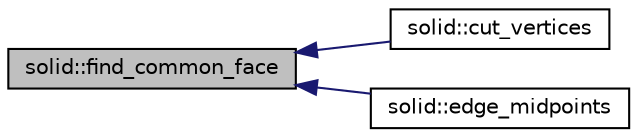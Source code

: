 digraph "solid::find_common_face"
{
  edge [fontname="Helvetica",fontsize="10",labelfontname="Helvetica",labelfontsize="10"];
  node [fontname="Helvetica",fontsize="10",shape=record];
  rankdir="LR";
  Node2399 [label="solid::find_common_face",height=0.2,width=0.4,color="black", fillcolor="grey75", style="filled", fontcolor="black"];
  Node2399 -> Node2400 [dir="back",color="midnightblue",fontsize="10",style="solid",fontname="Helvetica"];
  Node2400 [label="solid::cut_vertices",height=0.2,width=0.4,color="black", fillcolor="white", style="filled",URL="$d8/def/classsolid.html#a286d7bb090878dfbdc2fcd0dcf4739ce"];
  Node2399 -> Node2401 [dir="back",color="midnightblue",fontsize="10",style="solid",fontname="Helvetica"];
  Node2401 [label="solid::edge_midpoints",height=0.2,width=0.4,color="black", fillcolor="white", style="filled",URL="$d8/def/classsolid.html#a00f043a4986f0eec6ed05c14d64919dc"];
}
